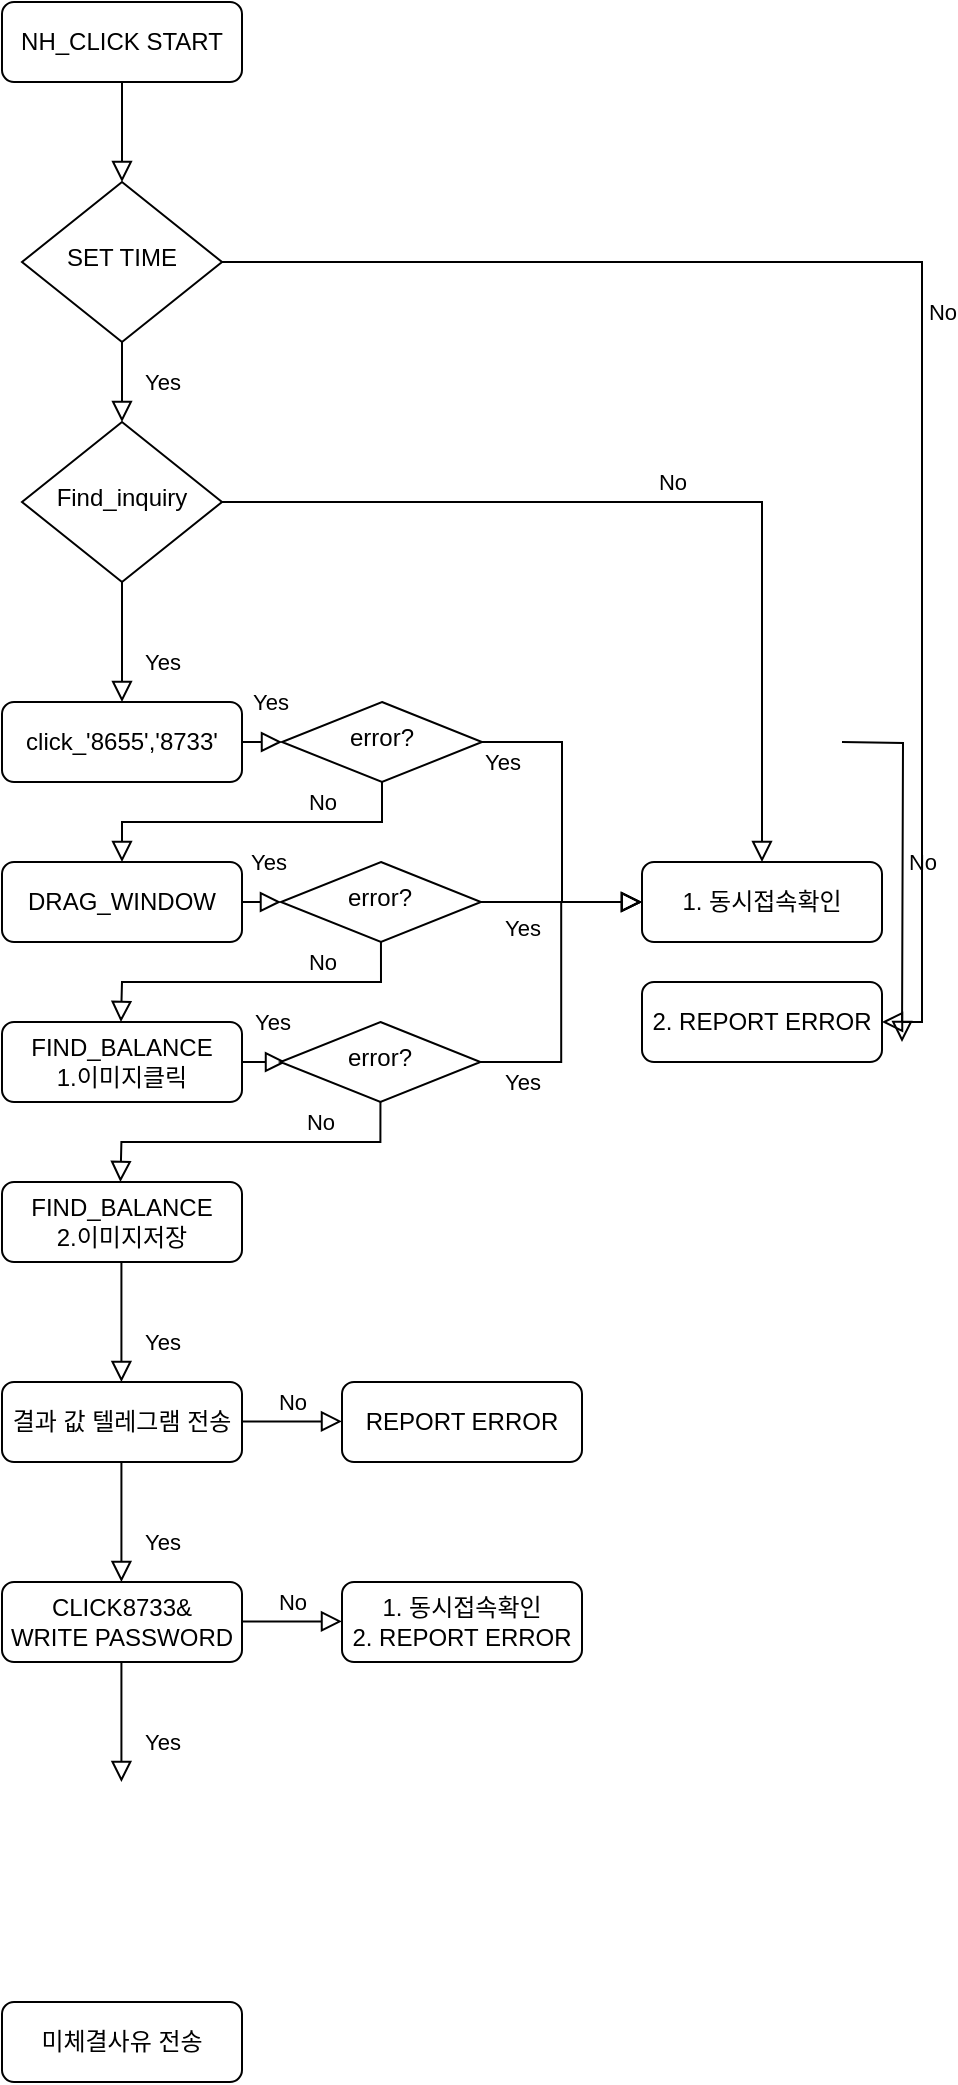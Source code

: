 <mxfile version="24.4.0" type="github">
  <diagram id="C5RBs43oDa-KdzZeNtuy" name="Page-1">
    <mxGraphModel dx="574" dy="332" grid="1" gridSize="10" guides="1" tooltips="1" connect="1" arrows="1" fold="1" page="1" pageScale="1" pageWidth="827" pageHeight="1169" math="0" shadow="0">
      <root>
        <mxCell id="WIyWlLk6GJQsqaUBKTNV-0" />
        <mxCell id="WIyWlLk6GJQsqaUBKTNV-1" parent="WIyWlLk6GJQsqaUBKTNV-0" />
        <mxCell id="WIyWlLk6GJQsqaUBKTNV-2" value="" style="rounded=0;html=1;jettySize=auto;orthogonalLoop=1;fontSize=11;endArrow=block;endFill=0;endSize=8;strokeWidth=1;shadow=0;labelBackgroundColor=none;edgeStyle=orthogonalEdgeStyle;" parent="WIyWlLk6GJQsqaUBKTNV-1" source="WIyWlLk6GJQsqaUBKTNV-3" target="WIyWlLk6GJQsqaUBKTNV-6" edge="1">
          <mxGeometry relative="1" as="geometry" />
        </mxCell>
        <mxCell id="WIyWlLk6GJQsqaUBKTNV-3" value="NH_CLICK START" style="rounded=1;whiteSpace=wrap;html=1;fontSize=12;glass=0;strokeWidth=1;shadow=0;" parent="WIyWlLk6GJQsqaUBKTNV-1" vertex="1">
          <mxGeometry x="160" y="80" width="120" height="40" as="geometry" />
        </mxCell>
        <mxCell id="WIyWlLk6GJQsqaUBKTNV-4" value="Yes" style="rounded=0;html=1;jettySize=auto;orthogonalLoop=1;fontSize=11;endArrow=block;endFill=0;endSize=8;strokeWidth=1;shadow=0;labelBackgroundColor=none;edgeStyle=orthogonalEdgeStyle;" parent="WIyWlLk6GJQsqaUBKTNV-1" source="WIyWlLk6GJQsqaUBKTNV-6" target="WIyWlLk6GJQsqaUBKTNV-10" edge="1">
          <mxGeometry y="20" relative="1" as="geometry">
            <mxPoint as="offset" />
          </mxGeometry>
        </mxCell>
        <mxCell id="WIyWlLk6GJQsqaUBKTNV-5" value="No" style="edgeStyle=orthogonalEdgeStyle;rounded=0;html=1;jettySize=auto;orthogonalLoop=1;fontSize=11;endArrow=block;endFill=0;endSize=8;strokeWidth=1;shadow=0;labelBackgroundColor=none;entryX=1;entryY=0.5;entryDx=0;entryDy=0;" parent="WIyWlLk6GJQsqaUBKTNV-1" source="WIyWlLk6GJQsqaUBKTNV-6" target="zAL7B_6-Cuwp_U3W41ha-34" edge="1">
          <mxGeometry y="10" relative="1" as="geometry">
            <mxPoint as="offset" />
            <mxPoint x="320" y="210" as="targetPoint" />
          </mxGeometry>
        </mxCell>
        <mxCell id="WIyWlLk6GJQsqaUBKTNV-6" value="SET TIME" style="rhombus;whiteSpace=wrap;html=1;shadow=0;fontFamily=Helvetica;fontSize=12;align=center;strokeWidth=1;spacing=6;spacingTop=-4;" parent="WIyWlLk6GJQsqaUBKTNV-1" vertex="1">
          <mxGeometry x="170" y="170" width="100" height="80" as="geometry" />
        </mxCell>
        <mxCell id="WIyWlLk6GJQsqaUBKTNV-8" value="Yes" style="rounded=0;html=1;jettySize=auto;orthogonalLoop=1;fontSize=11;endArrow=block;endFill=0;endSize=8;strokeWidth=1;shadow=0;labelBackgroundColor=none;edgeStyle=orthogonalEdgeStyle;" parent="WIyWlLk6GJQsqaUBKTNV-1" source="WIyWlLk6GJQsqaUBKTNV-10" target="WIyWlLk6GJQsqaUBKTNV-11" edge="1">
          <mxGeometry x="0.333" y="20" relative="1" as="geometry">
            <mxPoint as="offset" />
          </mxGeometry>
        </mxCell>
        <mxCell id="WIyWlLk6GJQsqaUBKTNV-9" value="No" style="edgeStyle=orthogonalEdgeStyle;rounded=0;html=1;jettySize=auto;orthogonalLoop=1;fontSize=11;endArrow=block;endFill=0;endSize=8;strokeWidth=1;shadow=0;labelBackgroundColor=none;" parent="WIyWlLk6GJQsqaUBKTNV-1" source="WIyWlLk6GJQsqaUBKTNV-10" target="zAL7B_6-Cuwp_U3W41ha-5" edge="1">
          <mxGeometry y="10" relative="1" as="geometry">
            <mxPoint as="offset" />
            <mxPoint x="360" y="380" as="targetPoint" />
          </mxGeometry>
        </mxCell>
        <mxCell id="WIyWlLk6GJQsqaUBKTNV-10" value="Find_inquiry" style="rhombus;whiteSpace=wrap;html=1;shadow=0;fontFamily=Helvetica;fontSize=12;align=center;strokeWidth=1;spacing=6;spacingTop=-4;" parent="WIyWlLk6GJQsqaUBKTNV-1" vertex="1">
          <mxGeometry x="170" y="290" width="100" height="80" as="geometry" />
        </mxCell>
        <mxCell id="WIyWlLk6GJQsqaUBKTNV-11" value="click_&#39;8655&#39;,&#39;8733&#39;" style="rounded=1;whiteSpace=wrap;html=1;fontSize=12;glass=0;strokeWidth=1;shadow=0;" parent="WIyWlLk6GJQsqaUBKTNV-1" vertex="1">
          <mxGeometry x="160" y="430" width="120" height="40" as="geometry" />
        </mxCell>
        <mxCell id="zAL7B_6-Cuwp_U3W41ha-2" value="Yes" style="rounded=0;html=1;jettySize=auto;orthogonalLoop=1;fontSize=11;endArrow=block;endFill=0;endSize=8;strokeWidth=1;shadow=0;labelBackgroundColor=none;edgeStyle=orthogonalEdgeStyle;entryX=0;entryY=0.5;entryDx=0;entryDy=0;exitX=1;exitY=0.5;exitDx=0;exitDy=0;" edge="1" parent="WIyWlLk6GJQsqaUBKTNV-1" source="WIyWlLk6GJQsqaUBKTNV-11" target="zAL7B_6-Cuwp_U3W41ha-22">
          <mxGeometry x="0.333" y="20" relative="1" as="geometry">
            <mxPoint as="offset" />
            <mxPoint x="219.71" y="470" as="sourcePoint" />
            <mxPoint x="220" y="500" as="targetPoint" />
          </mxGeometry>
        </mxCell>
        <mxCell id="zAL7B_6-Cuwp_U3W41ha-3" value="DRAG_WINDOW" style="rounded=1;whiteSpace=wrap;html=1;fontSize=12;glass=0;strokeWidth=1;shadow=0;" vertex="1" parent="WIyWlLk6GJQsqaUBKTNV-1">
          <mxGeometry x="160" y="510" width="120" height="40" as="geometry" />
        </mxCell>
        <mxCell id="zAL7B_6-Cuwp_U3W41ha-5" value="1. 동시접속확인" style="rounded=1;whiteSpace=wrap;html=1;fontSize=12;glass=0;strokeWidth=1;shadow=0;" vertex="1" parent="WIyWlLk6GJQsqaUBKTNV-1">
          <mxGeometry x="480" y="510" width="120" height="40" as="geometry" />
        </mxCell>
        <mxCell id="zAL7B_6-Cuwp_U3W41ha-6" value="FIND_BALANCE&lt;div&gt;1.이미지클릭&lt;/div&gt;" style="rounded=1;whiteSpace=wrap;html=1;fontSize=12;glass=0;strokeWidth=1;shadow=0;" vertex="1" parent="WIyWlLk6GJQsqaUBKTNV-1">
          <mxGeometry x="160" y="590" width="120" height="40" as="geometry" />
        </mxCell>
        <mxCell id="zAL7B_6-Cuwp_U3W41ha-7" value="Yes" style="rounded=0;html=1;jettySize=auto;orthogonalLoop=1;fontSize=11;endArrow=block;endFill=0;endSize=8;strokeWidth=1;shadow=0;labelBackgroundColor=none;edgeStyle=orthogonalEdgeStyle;entryX=0;entryY=0.5;entryDx=0;entryDy=0;" edge="1" parent="WIyWlLk6GJQsqaUBKTNV-1" target="zAL7B_6-Cuwp_U3W41ha-28">
          <mxGeometry x="0.333" y="20" relative="1" as="geometry">
            <mxPoint as="offset" />
            <mxPoint x="280" y="530" as="sourcePoint" />
            <mxPoint x="219.71" y="610" as="targetPoint" />
          </mxGeometry>
        </mxCell>
        <mxCell id="zAL7B_6-Cuwp_U3W41ha-10" value="Yes" style="rounded=0;html=1;jettySize=auto;orthogonalLoop=1;fontSize=11;endArrow=block;endFill=0;endSize=8;strokeWidth=1;shadow=0;labelBackgroundColor=none;edgeStyle=orthogonalEdgeStyle;entryX=0.028;entryY=0.48;entryDx=0;entryDy=0;exitX=1;exitY=0.5;exitDx=0;exitDy=0;entryPerimeter=0;" edge="1" parent="WIyWlLk6GJQsqaUBKTNV-1" source="zAL7B_6-Cuwp_U3W41ha-6" target="zAL7B_6-Cuwp_U3W41ha-31">
          <mxGeometry x="0.333" y="20" relative="1" as="geometry">
            <mxPoint as="offset" />
            <mxPoint x="219.71" y="630" as="sourcePoint" />
            <mxPoint x="219.71" y="690" as="targetPoint" />
          </mxGeometry>
        </mxCell>
        <mxCell id="zAL7B_6-Cuwp_U3W41ha-11" value="FIND_BALANCE&lt;div&gt;2.이미지저장&lt;/div&gt;" style="rounded=1;whiteSpace=wrap;html=1;fontSize=12;glass=0;strokeWidth=1;shadow=0;" vertex="1" parent="WIyWlLk6GJQsqaUBKTNV-1">
          <mxGeometry x="160" y="670" width="120" height="40" as="geometry" />
        </mxCell>
        <mxCell id="zAL7B_6-Cuwp_U3W41ha-12" value="Yes" style="rounded=0;html=1;jettySize=auto;orthogonalLoop=1;fontSize=11;endArrow=block;endFill=0;endSize=8;strokeWidth=1;shadow=0;labelBackgroundColor=none;edgeStyle=orthogonalEdgeStyle;" edge="1" parent="WIyWlLk6GJQsqaUBKTNV-1">
          <mxGeometry x="0.333" y="20" relative="1" as="geometry">
            <mxPoint as="offset" />
            <mxPoint x="219.71" y="710" as="sourcePoint" />
            <mxPoint x="219.71" y="770" as="targetPoint" />
          </mxGeometry>
        </mxCell>
        <mxCell id="zAL7B_6-Cuwp_U3W41ha-13" value="결과 값 텔레그램 전송" style="rounded=1;whiteSpace=wrap;html=1;fontSize=12;glass=0;strokeWidth=1;shadow=0;" vertex="1" parent="WIyWlLk6GJQsqaUBKTNV-1">
          <mxGeometry x="160" y="770" width="120" height="40" as="geometry" />
        </mxCell>
        <mxCell id="zAL7B_6-Cuwp_U3W41ha-14" value="REPORT ERROR" style="rounded=1;whiteSpace=wrap;html=1;fontSize=12;glass=0;strokeWidth=1;shadow=0;" vertex="1" parent="WIyWlLk6GJQsqaUBKTNV-1">
          <mxGeometry x="330" y="770" width="120" height="40" as="geometry" />
        </mxCell>
        <mxCell id="zAL7B_6-Cuwp_U3W41ha-15" value="No" style="edgeStyle=orthogonalEdgeStyle;rounded=0;html=1;jettySize=auto;orthogonalLoop=1;fontSize=11;endArrow=block;endFill=0;endSize=8;strokeWidth=1;shadow=0;labelBackgroundColor=none;" edge="1" parent="WIyWlLk6GJQsqaUBKTNV-1">
          <mxGeometry y="10" relative="1" as="geometry">
            <mxPoint as="offset" />
            <mxPoint x="280" y="789.71" as="sourcePoint" />
            <mxPoint x="330" y="789.71" as="targetPoint" />
          </mxGeometry>
        </mxCell>
        <mxCell id="zAL7B_6-Cuwp_U3W41ha-16" value="Yes" style="rounded=0;html=1;jettySize=auto;orthogonalLoop=1;fontSize=11;endArrow=block;endFill=0;endSize=8;strokeWidth=1;shadow=0;labelBackgroundColor=none;edgeStyle=orthogonalEdgeStyle;" edge="1" parent="WIyWlLk6GJQsqaUBKTNV-1">
          <mxGeometry x="0.333" y="20" relative="1" as="geometry">
            <mxPoint as="offset" />
            <mxPoint x="219.71" y="810" as="sourcePoint" />
            <mxPoint x="219.71" y="870" as="targetPoint" />
          </mxGeometry>
        </mxCell>
        <mxCell id="zAL7B_6-Cuwp_U3W41ha-17" value="CLICK8733&amp;amp;&lt;div&gt;WRITE PASSWORD&lt;/div&gt;" style="rounded=1;whiteSpace=wrap;html=1;fontSize=12;glass=0;strokeWidth=1;shadow=0;" vertex="1" parent="WIyWlLk6GJQsqaUBKTNV-1">
          <mxGeometry x="160" y="870" width="120" height="40" as="geometry" />
        </mxCell>
        <mxCell id="zAL7B_6-Cuwp_U3W41ha-18" value="No" style="edgeStyle=orthogonalEdgeStyle;rounded=0;html=1;jettySize=auto;orthogonalLoop=1;fontSize=11;endArrow=block;endFill=0;endSize=8;strokeWidth=1;shadow=0;labelBackgroundColor=none;" edge="1" parent="WIyWlLk6GJQsqaUBKTNV-1">
          <mxGeometry y="10" relative="1" as="geometry">
            <mxPoint as="offset" />
            <mxPoint x="280" y="889.71" as="sourcePoint" />
            <mxPoint x="330" y="889.71" as="targetPoint" />
          </mxGeometry>
        </mxCell>
        <mxCell id="zAL7B_6-Cuwp_U3W41ha-19" value="1. 동시접속확인&lt;div&gt;2. REPORT ERROR&lt;/div&gt;" style="rounded=1;whiteSpace=wrap;html=1;fontSize=12;glass=0;strokeWidth=1;shadow=0;" vertex="1" parent="WIyWlLk6GJQsqaUBKTNV-1">
          <mxGeometry x="330" y="870" width="120" height="40" as="geometry" />
        </mxCell>
        <mxCell id="zAL7B_6-Cuwp_U3W41ha-20" value="Yes" style="rounded=0;html=1;jettySize=auto;orthogonalLoop=1;fontSize=11;endArrow=block;endFill=0;endSize=8;strokeWidth=1;shadow=0;labelBackgroundColor=none;edgeStyle=orthogonalEdgeStyle;" edge="1" parent="WIyWlLk6GJQsqaUBKTNV-1">
          <mxGeometry x="0.333" y="20" relative="1" as="geometry">
            <mxPoint as="offset" />
            <mxPoint x="219.71" y="910" as="sourcePoint" />
            <mxPoint x="219.71" y="970" as="targetPoint" />
          </mxGeometry>
        </mxCell>
        <mxCell id="zAL7B_6-Cuwp_U3W41ha-21" value="미체결사유 전송" style="rounded=1;whiteSpace=wrap;html=1;fontSize=12;glass=0;strokeWidth=1;shadow=0;" vertex="1" parent="WIyWlLk6GJQsqaUBKTNV-1">
          <mxGeometry x="160" y="1080" width="120" height="40" as="geometry" />
        </mxCell>
        <mxCell id="zAL7B_6-Cuwp_U3W41ha-22" value="error?" style="rhombus;whiteSpace=wrap;html=1;shadow=0;fontFamily=Helvetica;fontSize=12;align=center;strokeWidth=1;spacing=6;spacingTop=-4;" vertex="1" parent="WIyWlLk6GJQsqaUBKTNV-1">
          <mxGeometry x="300" y="430" width="100" height="40" as="geometry" />
        </mxCell>
        <mxCell id="zAL7B_6-Cuwp_U3W41ha-23" value="No" style="rounded=0;html=1;jettySize=auto;orthogonalLoop=1;fontSize=11;endArrow=block;endFill=0;endSize=8;strokeWidth=1;shadow=0;labelBackgroundColor=none;edgeStyle=orthogonalEdgeStyle;exitX=0.5;exitY=1;exitDx=0;exitDy=0;entryX=0.5;entryY=0;entryDx=0;entryDy=0;" edge="1" parent="WIyWlLk6GJQsqaUBKTNV-1" source="zAL7B_6-Cuwp_U3W41ha-22" target="zAL7B_6-Cuwp_U3W41ha-3">
          <mxGeometry x="-0.412" y="-10" relative="1" as="geometry">
            <mxPoint as="offset" />
            <mxPoint x="219.8" y="585" as="sourcePoint" />
            <mxPoint x="220" y="580" as="targetPoint" />
            <Array as="points" />
          </mxGeometry>
        </mxCell>
        <mxCell id="zAL7B_6-Cuwp_U3W41ha-25" style="edgeStyle=none;curved=1;rounded=0;orthogonalLoop=1;jettySize=auto;html=1;entryX=0.5;entryY=0;entryDx=0;entryDy=0;fontSize=12;startSize=8;endSize=8;" edge="1" parent="WIyWlLk6GJQsqaUBKTNV-1" source="zAL7B_6-Cuwp_U3W41ha-3" target="zAL7B_6-Cuwp_U3W41ha-3">
          <mxGeometry relative="1" as="geometry" />
        </mxCell>
        <mxCell id="zAL7B_6-Cuwp_U3W41ha-27" value="Yes" style="rounded=0;html=1;jettySize=auto;orthogonalLoop=1;fontSize=11;endArrow=block;endFill=0;endSize=8;strokeWidth=1;shadow=0;labelBackgroundColor=none;edgeStyle=orthogonalEdgeStyle;exitX=1;exitY=0.5;exitDx=0;exitDy=0;entryX=0;entryY=0.5;entryDx=0;entryDy=0;" edge="1" parent="WIyWlLk6GJQsqaUBKTNV-1" source="zAL7B_6-Cuwp_U3W41ha-22" target="zAL7B_6-Cuwp_U3W41ha-5">
          <mxGeometry x="0.5" y="-92" relative="1" as="geometry">
            <mxPoint x="-20" y="-2" as="offset" />
            <mxPoint x="310" y="510" as="sourcePoint" />
            <mxPoint x="310.29" y="540" as="targetPoint" />
          </mxGeometry>
        </mxCell>
        <mxCell id="zAL7B_6-Cuwp_U3W41ha-28" value="error?" style="rhombus;whiteSpace=wrap;html=1;shadow=0;fontFamily=Helvetica;fontSize=12;align=center;strokeWidth=1;spacing=6;spacingTop=-4;" vertex="1" parent="WIyWlLk6GJQsqaUBKTNV-1">
          <mxGeometry x="299.48" y="510" width="100" height="40" as="geometry" />
        </mxCell>
        <mxCell id="zAL7B_6-Cuwp_U3W41ha-29" value="No" style="rounded=0;html=1;jettySize=auto;orthogonalLoop=1;fontSize=11;endArrow=block;endFill=0;endSize=8;strokeWidth=1;shadow=0;labelBackgroundColor=none;edgeStyle=orthogonalEdgeStyle;exitX=0.5;exitY=1;exitDx=0;exitDy=0;entryX=0.5;entryY=0;entryDx=0;entryDy=0;" edge="1" source="zAL7B_6-Cuwp_U3W41ha-28" parent="WIyWlLk6GJQsqaUBKTNV-1">
          <mxGeometry x="-0.412" y="-10" relative="1" as="geometry">
            <mxPoint as="offset" />
            <mxPoint x="219.28" y="665" as="sourcePoint" />
            <mxPoint x="219.48" y="590" as="targetPoint" />
            <Array as="points" />
          </mxGeometry>
        </mxCell>
        <mxCell id="zAL7B_6-Cuwp_U3W41ha-30" value="Yes" style="rounded=0;html=1;jettySize=auto;orthogonalLoop=1;fontSize=11;endArrow=block;endFill=0;endSize=8;strokeWidth=1;shadow=0;labelBackgroundColor=none;edgeStyle=orthogonalEdgeStyle;exitX=1;exitY=0.5;exitDx=0;exitDy=0;entryX=0;entryY=0.5;entryDx=0;entryDy=0;" edge="1" source="zAL7B_6-Cuwp_U3W41ha-28" parent="WIyWlLk6GJQsqaUBKTNV-1" target="zAL7B_6-Cuwp_U3W41ha-5">
          <mxGeometry x="-0.739" y="70" relative="1" as="geometry">
            <mxPoint as="offset" />
            <mxPoint x="309.48" y="590" as="sourcePoint" />
            <mxPoint x="479" y="550" as="targetPoint" />
          </mxGeometry>
        </mxCell>
        <mxCell id="zAL7B_6-Cuwp_U3W41ha-31" value="error?" style="rhombus;whiteSpace=wrap;html=1;shadow=0;fontFamily=Helvetica;fontSize=12;align=center;strokeWidth=1;spacing=6;spacingTop=-4;" vertex="1" parent="WIyWlLk6GJQsqaUBKTNV-1">
          <mxGeometry x="299.22" y="590" width="100" height="40" as="geometry" />
        </mxCell>
        <mxCell id="zAL7B_6-Cuwp_U3W41ha-32" value="Yes" style="rounded=0;html=1;jettySize=auto;orthogonalLoop=1;fontSize=11;endArrow=block;endFill=0;endSize=8;strokeWidth=1;shadow=0;labelBackgroundColor=none;edgeStyle=orthogonalEdgeStyle;exitX=1;exitY=0.5;exitDx=0;exitDy=0;entryX=0;entryY=0.5;entryDx=0;entryDy=0;" edge="1" source="zAL7B_6-Cuwp_U3W41ha-31" parent="WIyWlLk6GJQsqaUBKTNV-1" target="zAL7B_6-Cuwp_U3W41ha-5">
          <mxGeometry x="0.333" y="20" relative="1" as="geometry">
            <mxPoint as="offset" />
            <mxPoint x="309.22" y="670" as="sourcePoint" />
            <mxPoint x="479.22" y="710" as="targetPoint" />
          </mxGeometry>
        </mxCell>
        <mxCell id="zAL7B_6-Cuwp_U3W41ha-33" value="No" style="rounded=0;html=1;jettySize=auto;orthogonalLoop=1;fontSize=11;endArrow=block;endFill=0;endSize=8;strokeWidth=1;shadow=0;labelBackgroundColor=none;edgeStyle=orthogonalEdgeStyle;exitX=0.5;exitY=1;exitDx=0;exitDy=0;entryX=0.5;entryY=0;entryDx=0;entryDy=0;" edge="1" source="zAL7B_6-Cuwp_U3W41ha-31" parent="WIyWlLk6GJQsqaUBKTNV-1">
          <mxGeometry x="-0.412" y="-10" relative="1" as="geometry">
            <mxPoint as="offset" />
            <mxPoint x="219.02" y="745" as="sourcePoint" />
            <mxPoint x="219.22" y="670" as="targetPoint" />
            <Array as="points" />
          </mxGeometry>
        </mxCell>
        <mxCell id="zAL7B_6-Cuwp_U3W41ha-34" value="&lt;div&gt;2. REPORT ERROR&lt;/div&gt;" style="rounded=1;whiteSpace=wrap;html=1;fontSize=12;glass=0;strokeWidth=1;shadow=0;" vertex="1" parent="WIyWlLk6GJQsqaUBKTNV-1">
          <mxGeometry x="480" y="570" width="120" height="40" as="geometry" />
        </mxCell>
        <mxCell id="zAL7B_6-Cuwp_U3W41ha-36" value="No" style="edgeStyle=orthogonalEdgeStyle;rounded=0;html=1;jettySize=auto;orthogonalLoop=1;fontSize=11;endArrow=block;endFill=0;endSize=8;strokeWidth=1;shadow=0;labelBackgroundColor=none;entryX=1;entryY=0.5;entryDx=0;entryDy=0;movable=0;resizable=0;rotatable=0;deletable=0;editable=0;locked=1;connectable=0;" edge="1" parent="WIyWlLk6GJQsqaUBKTNV-1">
          <mxGeometry y="10" relative="1" as="geometry">
            <mxPoint as="offset" />
            <mxPoint x="580" y="450" as="sourcePoint" />
            <mxPoint x="610" y="600" as="targetPoint" />
          </mxGeometry>
        </mxCell>
      </root>
    </mxGraphModel>
  </diagram>
</mxfile>
